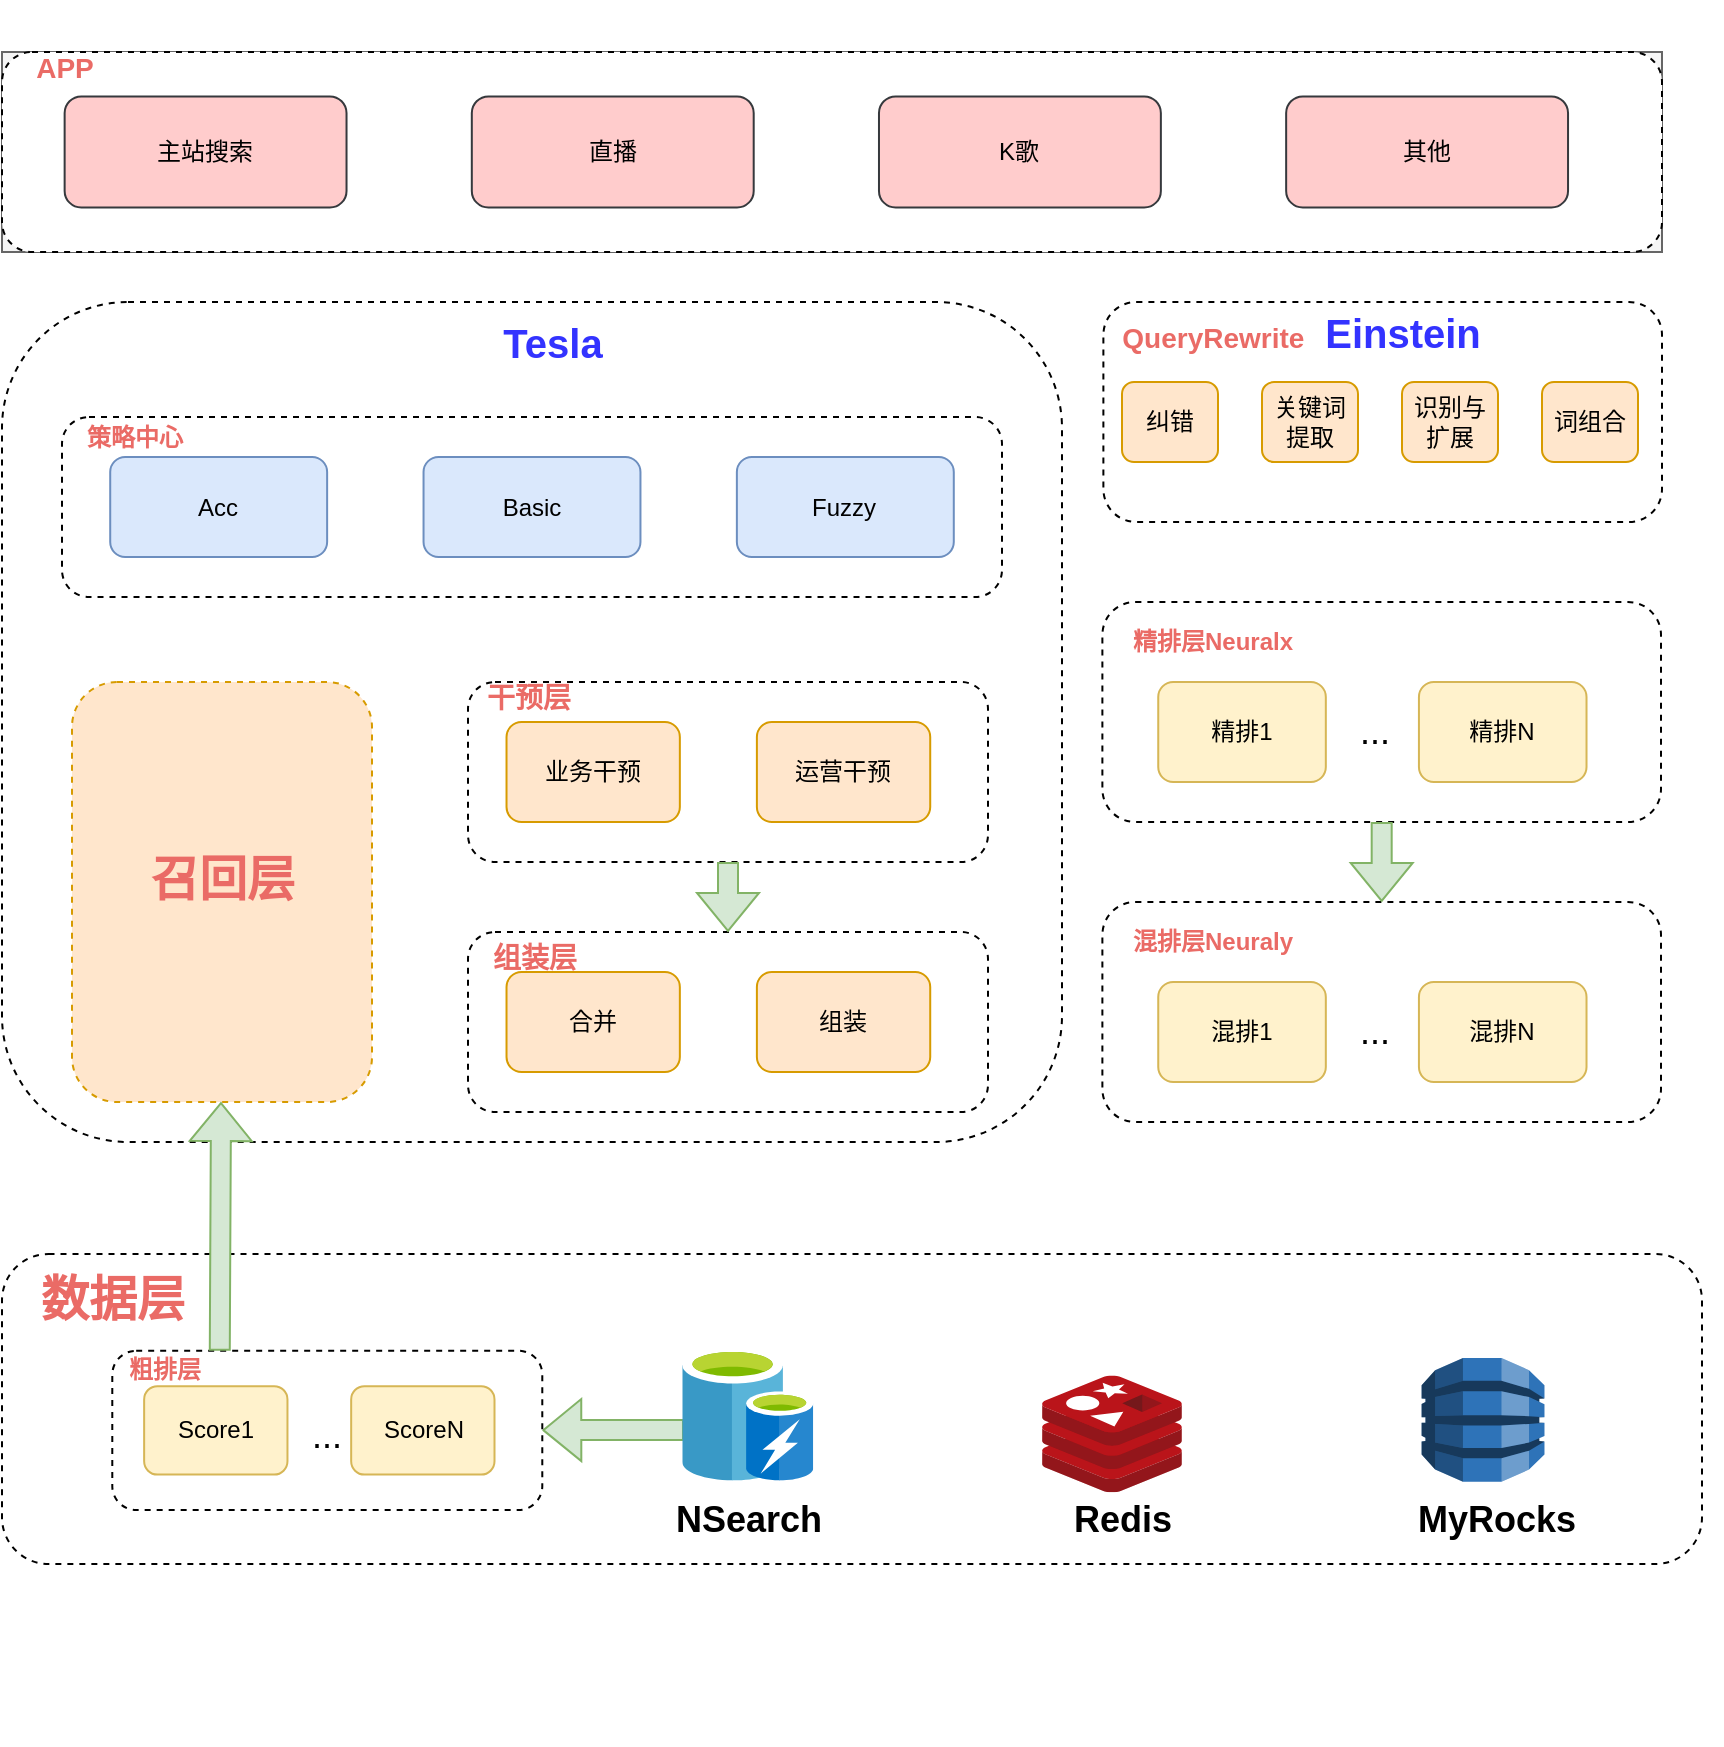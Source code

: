 <mxfile version="12.2.6" type="github" pages="1">
  <diagram id="C8gGin8zCCWMM8zuD61A" name="Page-1">
    <mxGraphModel dx="1206" dy="757" grid="1" gridSize="10" guides="1" tooltips="1" connect="1" arrows="1" fold="1" page="1" pageScale="1" pageWidth="827" pageHeight="1169" math="0" shadow="0">
      <root>
        <mxCell id="0"/>
        <mxCell id="1" parent="0"/>
        <mxCell id="CbvE8tjpt2fCtOc4ycin-66" value="" style="group" parent="1" vertex="1" connectable="0">
          <mxGeometry x="50" y="676" width="860" height="230" as="geometry"/>
        </mxCell>
        <mxCell id="CbvE8tjpt2fCtOc4ycin-39" value="" style="rounded=1;whiteSpace=wrap;html=1;dashed=1;" parent="CbvE8tjpt2fCtOc4ycin-66" vertex="1">
          <mxGeometry y="-15" width="850" height="155" as="geometry"/>
        </mxCell>
        <mxCell id="CbvE8tjpt2fCtOc4ycin-102" value="&lt;h1&gt;&lt;font color=&quot;#ea6b66&quot;&gt;数据层&lt;/font&gt;&lt;/h1&gt;" style="text;html=1;resizable=0;autosize=1;align=center;verticalAlign=middle;points=[];fillColor=none;strokeColor=none;rounded=0;dashed=1;" parent="CbvE8tjpt2fCtOc4ycin-66" vertex="1">
          <mxGeometry x="10.148" y="-16.537" width="90" height="50" as="geometry"/>
        </mxCell>
        <mxCell id="CbvE8tjpt2fCtOc4ycin-132" value="&lt;h2&gt;NSearch&lt;/h2&gt;" style="text;html=1;resizable=0;autosize=1;align=center;verticalAlign=middle;points=[];fillColor=none;strokeColor=none;rounded=0;" parent="CbvE8tjpt2fCtOc4ycin-66" vertex="1">
          <mxGeometry x="327.702" y="92.808" width="90" height="50" as="geometry"/>
        </mxCell>
        <mxCell id="CbvE8tjpt2fCtOc4ycin-133" value="&lt;h2&gt;Redis&lt;/h2&gt;" style="text;html=1;resizable=0;autosize=1;align=center;verticalAlign=middle;points=[];fillColor=none;strokeColor=none;rounded=0;" parent="CbvE8tjpt2fCtOc4ycin-66" vertex="1">
          <mxGeometry x="529.893" y="93.014" width="60" height="50" as="geometry"/>
        </mxCell>
        <mxCell id="CbvE8tjpt2fCtOc4ycin-134" value="&lt;h2&gt;MyRocks&lt;/h2&gt;" style="text;html=1;resizable=0;autosize=1;align=center;verticalAlign=middle;points=[];fillColor=none;strokeColor=none;rounded=0;" parent="CbvE8tjpt2fCtOc4ycin-66" vertex="1">
          <mxGeometry x="702.31" y="92.769" width="90" height="50" as="geometry"/>
        </mxCell>
        <mxCell id="X8DTBH9zhgD74dMaE-Rt-30" value="" style="rounded=0;orthogonalLoop=1;jettySize=auto;html=1;exitX=0.013;exitY=0.607;exitDx=0;exitDy=0;exitPerimeter=0;shape=flexArrow;fillColor=#d5e8d4;strokeColor=#82b366;" edge="1" parent="CbvE8tjpt2fCtOc4ycin-66" source="CbvE8tjpt2fCtOc4ycin-137" target="CbvE8tjpt2fCtOc4ycin-27">
          <mxGeometry relative="1" as="geometry"/>
        </mxCell>
        <mxCell id="CbvE8tjpt2fCtOc4ycin-137" value="" style="aspect=fixed;html=1;points=[];align=center;image;fontSize=12;image=img/lib/mscae/Cache_including_Redis.svg;fillColor=#FFFFFF;" parent="CbvE8tjpt2fCtOc4ycin-66" vertex="1">
          <mxGeometry x="340.143" y="33.258" width="65.462" height="65.462" as="geometry"/>
        </mxCell>
        <mxCell id="CbvE8tjpt2fCtOc4ycin-136" value="" style="aspect=fixed;html=1;points=[];align=center;image;fontSize=12;image=img/lib/mscae/Cache_Redis_Product.svg;fillColor=#FFFFFF;" parent="CbvE8tjpt2fCtOc4ycin-66" vertex="1">
          <mxGeometry x="520.048" y="45.796" width="69.885" height="58.385" as="geometry"/>
        </mxCell>
        <mxCell id="CbvE8tjpt2fCtOc4ycin-138" value="" style="outlineConnect=0;dashed=0;verticalLabelPosition=bottom;verticalAlign=top;align=center;html=1;shape=mxgraph.aws3.dynamo_db;fillColor=#2E73B8;gradientColor=none;" parent="CbvE8tjpt2fCtOc4ycin-66" vertex="1">
          <mxGeometry x="709.81" y="37" width="61.429" height="61.923" as="geometry"/>
        </mxCell>
        <mxCell id="X8DTBH9zhgD74dMaE-Rt-29" value="" style="group" vertex="1" connectable="0" parent="CbvE8tjpt2fCtOc4ycin-66">
          <mxGeometry x="55.143" y="33.385" width="215.0" height="79.615" as="geometry"/>
        </mxCell>
        <mxCell id="CbvE8tjpt2fCtOc4ycin-61" value="" style="group" parent="X8DTBH9zhgD74dMaE-Rt-29" vertex="1" connectable="0">
          <mxGeometry width="215.0" height="79.615" as="geometry"/>
        </mxCell>
        <mxCell id="CbvE8tjpt2fCtOc4ycin-22" value="Score1" style="rounded=1;whiteSpace=wrap;html=1;" parent="CbvE8tjpt2fCtOc4ycin-61" vertex="1">
          <mxGeometry x="7.963" y="8.846" width="71.667" height="44.231" as="geometry"/>
        </mxCell>
        <mxCell id="CbvE8tjpt2fCtOc4ycin-24" value="ScoreN" style="rounded=1;whiteSpace=wrap;html=1;" parent="CbvE8tjpt2fCtOc4ycin-61" vertex="1">
          <mxGeometry x="111.481" y="8.846" width="71.667" height="44.231" as="geometry"/>
        </mxCell>
        <mxCell id="CbvE8tjpt2fCtOc4ycin-27" value="" style="rounded=1;whiteSpace=wrap;html=1;dashed=1;" parent="CbvE8tjpt2fCtOc4ycin-61" vertex="1">
          <mxGeometry width="215.0" height="79.615" as="geometry"/>
        </mxCell>
        <mxCell id="CbvE8tjpt2fCtOc4ycin-28" value="Score1" style="rounded=1;whiteSpace=wrap;html=1;fillColor=#fff2cc;strokeColor=#d6b656;" parent="CbvE8tjpt2fCtOc4ycin-61" vertex="1">
          <mxGeometry x="15.926" y="17.692" width="71.667" height="44.231" as="geometry"/>
        </mxCell>
        <mxCell id="CbvE8tjpt2fCtOc4ycin-29" value="ScoreN" style="rounded=1;whiteSpace=wrap;html=1;fillColor=#fff2cc;strokeColor=#d6b656;" parent="CbvE8tjpt2fCtOc4ycin-61" vertex="1">
          <mxGeometry x="119.444" y="17.692" width="71.667" height="44.231" as="geometry"/>
        </mxCell>
        <mxCell id="CbvE8tjpt2fCtOc4ycin-52" value="&lt;font style=&quot;font-size: 18px&quot;&gt;...&lt;/font&gt;" style="text;html=1;resizable=0;autosize=1;align=center;verticalAlign=middle;points=[];fillColor=none;strokeColor=none;rounded=0;dashed=1;" parent="CbvE8tjpt2fCtOc4ycin-61" vertex="1">
          <mxGeometry x="91.574" y="32.288" width="30" height="20" as="geometry"/>
        </mxCell>
        <mxCell id="CbvE8tjpt2fCtOc4ycin-109" value="&lt;b&gt;&lt;font color=&quot;#ea6b66&quot;&gt;粗排层&lt;/font&gt;&lt;/b&gt;" style="text;html=1;resizable=0;autosize=1;align=center;verticalAlign=middle;points=[];fillColor=none;strokeColor=none;rounded=0;dashed=1;" parent="CbvE8tjpt2fCtOc4ycin-61" vertex="1">
          <mxGeometry x="0.512" width="50" height="20" as="geometry"/>
        </mxCell>
        <mxCell id="CbvE8tjpt2fCtOc4ycin-68" value="" style="rounded=1;whiteSpace=wrap;html=1;dashed=1;fillColor=#FFFFFF;" parent="1" vertex="1">
          <mxGeometry x="50" y="185" width="530" height="420" as="geometry"/>
        </mxCell>
        <mxCell id="CbvE8tjpt2fCtOc4ycin-18" value="&lt;span style=&quot;color: rgba(0 , 0 , 0 , 0) ; font-family: monospace ; font-size: 0px ; white-space: nowrap&quot;&gt;%3CmxGraphModel%3E%3Croot%3E%3CmxCell%20id%3D%220%22%2F%3E%3CmxCell%20id%3D%221%22%20parent%3D%220%22%2F%3E%3CmxCell%20id%3D%222%22%20value%3D%22%26lt%3Bh1%26gt%3B%26lt%3Bfont%20color%3D%26quot%3B%23ea6b66%26quot%3B%26gt%3B%E6%95%B0%E6%8D%AE%E5%B1%82%26lt%3B%2Ffont%26gt%3B%26lt%3B%2Fh1%26gt%3B%22%20style%3D%22text%3Bhtml%3D1%3Bresizable%3D0%3Bautosize%3D1%3Balign%3Dcenter%3BverticalAlign%3Dmiddle%3Bpoints%3D%5B%5D%3BfillColor%3Dnone%3BstrokeColor%3Dnone%3Brounded%3D0%3Bdashed%3D1%3B%22%20vertex%3D%221%22%20parent%3D%221%22%3E%3CmxGeometry%20x%3D%2269.912%22%20y%3D%22840.193%22%20width%3D%2290%22%20height%3D%2250%22%20as%3D%22geometry%22%2F%3E%3C%2FmxCell%3E%3C%2Froot%3E%3C%2FmxGraphModel%3E&lt;/span&gt;" style="rounded=1;whiteSpace=wrap;html=1;dashed=1;fillColor=#ffe6cc;strokeColor=#d79b00;" parent="1" vertex="1">
          <mxGeometry x="85" y="375" width="150" height="210" as="geometry"/>
        </mxCell>
        <mxCell id="CbvE8tjpt2fCtOc4ycin-60" value="" style="group" parent="1" vertex="1" connectable="0">
          <mxGeometry x="80" y="242.5" width="470" height="90" as="geometry"/>
        </mxCell>
        <mxCell id="CbvE8tjpt2fCtOc4ycin-13" value="" style="rounded=1;whiteSpace=wrap;html=1;dashed=1;" parent="CbvE8tjpt2fCtOc4ycin-60" vertex="1">
          <mxGeometry width="470" height="90" as="geometry"/>
        </mxCell>
        <mxCell id="CbvE8tjpt2fCtOc4ycin-14" value="Acc" style="rounded=1;whiteSpace=wrap;html=1;fillColor=#dae8fc;strokeColor=#6c8ebf;" parent="CbvE8tjpt2fCtOc4ycin-60" vertex="1">
          <mxGeometry x="24.103" y="20" width="108.462" height="50" as="geometry"/>
        </mxCell>
        <mxCell id="CbvE8tjpt2fCtOc4ycin-15" value="Basic" style="rounded=1;whiteSpace=wrap;html=1;fillColor=#dae8fc;strokeColor=#6c8ebf;" parent="CbvE8tjpt2fCtOc4ycin-60" vertex="1">
          <mxGeometry x="180.769" y="20" width="108.462" height="50" as="geometry"/>
        </mxCell>
        <mxCell id="CbvE8tjpt2fCtOc4ycin-16" value="Fuzzy" style="rounded=1;whiteSpace=wrap;html=1;fillColor=#dae8fc;strokeColor=#6c8ebf;" parent="CbvE8tjpt2fCtOc4ycin-60" vertex="1">
          <mxGeometry x="337.436" y="20" width="108.462" height="50" as="geometry"/>
        </mxCell>
        <mxCell id="CbvE8tjpt2fCtOc4ycin-101" value="&lt;font color=&quot;#ea6b66&quot;&gt;&lt;b&gt;策略中心&lt;/b&gt;&lt;/font&gt;" style="text;html=1;resizable=0;autosize=1;align=center;verticalAlign=middle;points=[];fillColor=none;strokeColor=none;rounded=0;dashed=1;" parent="CbvE8tjpt2fCtOc4ycin-60" vertex="1">
          <mxGeometry x="6.026" width="60" height="20" as="geometry"/>
        </mxCell>
        <mxCell id="CbvE8tjpt2fCtOc4ycin-67" value="" style="group" parent="1" vertex="1" connectable="0">
          <mxGeometry x="609.5" y="495" width="270" height="110" as="geometry"/>
        </mxCell>
        <mxCell id="CbvE8tjpt2fCtOc4ycin-54" value="" style="rounded=1;whiteSpace=wrap;html=1;dashed=1;" parent="CbvE8tjpt2fCtOc4ycin-67" vertex="1">
          <mxGeometry x="-9.31" y="-10" width="279.31" height="110" as="geometry"/>
        </mxCell>
        <mxCell id="CbvE8tjpt2fCtOc4ycin-55" value="混排1" style="rounded=1;whiteSpace=wrap;html=1;fillColor=#fff2cc;strokeColor=#d6b656;" parent="CbvE8tjpt2fCtOc4ycin-67" vertex="1">
          <mxGeometry x="18.621" y="30" width="83.793" height="50" as="geometry"/>
        </mxCell>
        <mxCell id="CbvE8tjpt2fCtOc4ycin-56" value="混排N" style="rounded=1;whiteSpace=wrap;html=1;fillColor=#fff2cc;strokeColor=#d6b656;" parent="CbvE8tjpt2fCtOc4ycin-67" vertex="1">
          <mxGeometry x="148.966" y="30" width="83.793" height="50" as="geometry"/>
        </mxCell>
        <mxCell id="CbvE8tjpt2fCtOc4ycin-57" value="&lt;font style=&quot;font-size: 18px&quot;&gt;...&lt;/font&gt;" style="text;html=1;resizable=0;autosize=1;align=center;verticalAlign=middle;points=[];fillColor=none;strokeColor=none;rounded=0;dashed=1;" parent="CbvE8tjpt2fCtOc4ycin-67" vertex="1">
          <mxGeometry x="111.724" y="44.5" width="30" height="20" as="geometry"/>
        </mxCell>
        <mxCell id="CbvE8tjpt2fCtOc4ycin-90" value="&lt;font color=&quot;#ea6b66&quot;&gt;&lt;b&gt;混排层Neuraly&lt;/b&gt;&lt;/font&gt;" style="text;html=1;resizable=0;autosize=1;align=center;verticalAlign=middle;points=[];fillColor=none;strokeColor=none;rounded=0;dashed=1;" parent="CbvE8tjpt2fCtOc4ycin-67" vertex="1">
          <mxGeometry x="-5" width="100" height="20" as="geometry"/>
        </mxCell>
        <mxCell id="CbvE8tjpt2fCtOc4ycin-72" value="" style="group" parent="1" vertex="1" connectable="0">
          <mxGeometry x="283" y="375" width="260" height="215" as="geometry"/>
        </mxCell>
        <mxCell id="CbvE8tjpt2fCtOc4ycin-63" value="" style="group" parent="CbvE8tjpt2fCtOc4ycin-72" vertex="1" connectable="0">
          <mxGeometry width="260" height="90" as="geometry"/>
        </mxCell>
        <mxCell id="CbvE8tjpt2fCtOc4ycin-33" value="" style="rounded=1;whiteSpace=wrap;html=1;dashed=1;" parent="CbvE8tjpt2fCtOc4ycin-63" vertex="1">
          <mxGeometry width="260" height="90" as="geometry"/>
        </mxCell>
        <mxCell id="CbvE8tjpt2fCtOc4ycin-34" value="业务干预" style="rounded=1;whiteSpace=wrap;html=1;fillColor=#ffe6cc;strokeColor=#d79b00;" parent="CbvE8tjpt2fCtOc4ycin-63" vertex="1">
          <mxGeometry x="19.259" y="20" width="86.667" height="50" as="geometry"/>
        </mxCell>
        <mxCell id="CbvE8tjpt2fCtOc4ycin-35" value="运营干预" style="rounded=1;whiteSpace=wrap;html=1;fillColor=#ffe6cc;strokeColor=#d79b00;" parent="CbvE8tjpt2fCtOc4ycin-63" vertex="1">
          <mxGeometry x="144.444" y="20" width="86.667" height="50" as="geometry"/>
        </mxCell>
        <mxCell id="CbvE8tjpt2fCtOc4ycin-143" value="&lt;h1&gt;&lt;font color=&quot;#ea6b66&quot; style=&quot;font-size: 14px&quot;&gt;干预层&lt;/font&gt;&lt;/h1&gt;" style="text;html=1;resizable=0;autosize=1;align=center;verticalAlign=middle;points=[];fillColor=none;strokeColor=none;rounded=0;dashed=1;" parent="CbvE8tjpt2fCtOc4ycin-63" vertex="1">
          <mxGeometry x="-0.088" y="-19.807" width="60" height="50" as="geometry"/>
        </mxCell>
        <mxCell id="CbvE8tjpt2fCtOc4ycin-64" value="" style="group" parent="CbvE8tjpt2fCtOc4ycin-72" vertex="1" connectable="0">
          <mxGeometry y="125" width="260" height="90" as="geometry"/>
        </mxCell>
        <mxCell id="CbvE8tjpt2fCtOc4ycin-36" value="" style="rounded=1;whiteSpace=wrap;html=1;dashed=1;" parent="CbvE8tjpt2fCtOc4ycin-64" vertex="1">
          <mxGeometry width="260.0" height="90.0" as="geometry"/>
        </mxCell>
        <mxCell id="CbvE8tjpt2fCtOc4ycin-37" value="合并" style="rounded=1;whiteSpace=wrap;html=1;fillColor=#ffe6cc;strokeColor=#d79b00;" parent="CbvE8tjpt2fCtOc4ycin-64" vertex="1">
          <mxGeometry x="19.259" y="20.0" width="86.667" height="50.0" as="geometry"/>
        </mxCell>
        <mxCell id="CbvE8tjpt2fCtOc4ycin-38" value="组装" style="rounded=1;whiteSpace=wrap;html=1;fillColor=#ffe6cc;strokeColor=#d79b00;" parent="CbvE8tjpt2fCtOc4ycin-64" vertex="1">
          <mxGeometry x="144.444" y="20.0" width="86.667" height="50.0" as="geometry"/>
        </mxCell>
        <mxCell id="CbvE8tjpt2fCtOc4ycin-144" value="&lt;h1&gt;&lt;font color=&quot;#ea6b66&quot;&gt;&lt;span style=&quot;font-size: 14px&quot;&gt;组装层&lt;/span&gt;&lt;/font&gt;&lt;/h1&gt;" style="text;html=1;resizable=0;autosize=1;align=center;verticalAlign=middle;points=[];fillColor=none;strokeColor=none;rounded=0;dashed=1;" parent="CbvE8tjpt2fCtOc4ycin-64" vertex="1">
          <mxGeometry x="3.412" y="-14.807" width="60" height="50" as="geometry"/>
        </mxCell>
        <mxCell id="CbvE8tjpt2fCtOc4ycin-115" value="" style="edgeStyle=none;shape=flexArrow;rounded=0;orthogonalLoop=1;jettySize=auto;html=1;fillColor=#d5e8d4;strokeColor=#82b366;" parent="CbvE8tjpt2fCtOc4ycin-72" source="CbvE8tjpt2fCtOc4ycin-33" target="CbvE8tjpt2fCtOc4ycin-36" edge="1">
          <mxGeometry relative="1" as="geometry"/>
        </mxCell>
        <mxCell id="CbvE8tjpt2fCtOc4ycin-92" value="" style="group" parent="1" vertex="1" connectable="0">
          <mxGeometry x="609.5" y="345" width="270" height="110" as="geometry"/>
        </mxCell>
        <mxCell id="CbvE8tjpt2fCtOc4ycin-93" value="" style="rounded=1;whiteSpace=wrap;html=1;dashed=1;" parent="CbvE8tjpt2fCtOc4ycin-92" vertex="1">
          <mxGeometry x="-9.31" y="-10" width="279.31" height="110" as="geometry"/>
        </mxCell>
        <mxCell id="CbvE8tjpt2fCtOc4ycin-94" value="精排1" style="rounded=1;whiteSpace=wrap;html=1;fillColor=#fff2cc;strokeColor=#d6b656;" parent="CbvE8tjpt2fCtOc4ycin-92" vertex="1">
          <mxGeometry x="18.621" y="30" width="83.793" height="50" as="geometry"/>
        </mxCell>
        <mxCell id="CbvE8tjpt2fCtOc4ycin-95" value="精排N" style="rounded=1;whiteSpace=wrap;html=1;fillColor=#fff2cc;strokeColor=#d6b656;" parent="CbvE8tjpt2fCtOc4ycin-92" vertex="1">
          <mxGeometry x="148.966" y="30" width="83.793" height="50" as="geometry"/>
        </mxCell>
        <mxCell id="CbvE8tjpt2fCtOc4ycin-96" value="&lt;font style=&quot;font-size: 18px&quot;&gt;...&lt;/font&gt;" style="text;html=1;resizable=0;autosize=1;align=center;verticalAlign=middle;points=[];fillColor=none;strokeColor=none;rounded=0;dashed=1;" parent="CbvE8tjpt2fCtOc4ycin-92" vertex="1">
          <mxGeometry x="111.724" y="44.5" width="30" height="20" as="geometry"/>
        </mxCell>
        <mxCell id="CbvE8tjpt2fCtOc4ycin-97" value="&lt;font color=&quot;#ea6b66&quot;&gt;&lt;b&gt;精排层Neuralx&lt;/b&gt;&lt;/font&gt;" style="text;html=1;resizable=0;autosize=1;align=center;verticalAlign=middle;points=[];fillColor=none;strokeColor=none;rounded=0;dashed=1;" parent="CbvE8tjpt2fCtOc4ycin-92" vertex="1">
          <mxGeometry x="-5" width="100" height="20" as="geometry"/>
        </mxCell>
        <mxCell id="CbvE8tjpt2fCtOc4ycin-104" value="" style="group;fillColor=#f5f5f5;strokeColor=#666666;fontColor=#333333;" parent="1" vertex="1" connectable="0">
          <mxGeometry x="50" y="60" width="830" height="100" as="geometry"/>
        </mxCell>
        <mxCell id="CbvE8tjpt2fCtOc4ycin-7" value="" style="rounded=1;whiteSpace=wrap;html=1;dashed=1;" parent="CbvE8tjpt2fCtOc4ycin-104" vertex="1">
          <mxGeometry width="830" height="100" as="geometry"/>
        </mxCell>
        <mxCell id="CbvE8tjpt2fCtOc4ycin-3" value="主站搜索" style="rounded=1;whiteSpace=wrap;html=1;fillColor=#ffcccc;strokeColor=#36393d;" parent="CbvE8tjpt2fCtOc4ycin-104" vertex="1">
          <mxGeometry x="31.321" y="22.222" width="140.943" height="55.556" as="geometry"/>
        </mxCell>
        <mxCell id="CbvE8tjpt2fCtOc4ycin-4" value="直播" style="rounded=1;whiteSpace=wrap;html=1;fillColor=#ffcccc;strokeColor=#36393d;" parent="CbvE8tjpt2fCtOc4ycin-104" vertex="1">
          <mxGeometry x="234.906" y="22.222" width="140.943" height="55.556" as="geometry"/>
        </mxCell>
        <mxCell id="CbvE8tjpt2fCtOc4ycin-5" value="K歌" style="rounded=1;whiteSpace=wrap;html=1;fillColor=#ffcccc;strokeColor=#36393d;" parent="CbvE8tjpt2fCtOc4ycin-104" vertex="1">
          <mxGeometry x="438.491" y="22.222" width="140.943" height="55.556" as="geometry"/>
        </mxCell>
        <mxCell id="CbvE8tjpt2fCtOc4ycin-6" value="其他" style="rounded=1;whiteSpace=wrap;html=1;fillColor=#ffcccc;strokeColor=#36393d;" parent="CbvE8tjpt2fCtOc4ycin-104" vertex="1">
          <mxGeometry x="642.075" y="22.222" width="140.943" height="55.556" as="geometry"/>
        </mxCell>
        <mxCell id="CbvE8tjpt2fCtOc4ycin-145" value="&lt;h1&gt;&lt;font color=&quot;#ea6b66&quot; style=&quot;font-size: 14px&quot;&gt;APP&lt;/font&gt;&lt;/h1&gt;" style="text;html=1;resizable=0;autosize=1;align=center;verticalAlign=middle;points=[];fillColor=none;strokeColor=none;rounded=0;dashed=1;" parent="CbvE8tjpt2fCtOc4ycin-104" vertex="1">
          <mxGeometry x="11.412" y="-19.807" width="40" height="50" as="geometry"/>
        </mxCell>
        <mxCell id="CbvE8tjpt2fCtOc4ycin-116" value="" style="edgeStyle=none;shape=flexArrow;rounded=0;orthogonalLoop=1;jettySize=auto;html=1;fillColor=#d5e8d4;strokeColor=#82b366;" parent="1" source="CbvE8tjpt2fCtOc4ycin-93" target="CbvE8tjpt2fCtOc4ycin-54" edge="1">
          <mxGeometry relative="1" as="geometry"/>
        </mxCell>
        <mxCell id="CbvE8tjpt2fCtOc4ycin-142" value="&lt;h1&gt;&lt;font color=&quot;#ea6b66&quot;&gt;召回层&lt;/font&gt;&lt;/h1&gt;" style="text;html=1;resizable=0;autosize=1;align=center;verticalAlign=middle;points=[];fillColor=none;strokeColor=none;rounded=0;dashed=1;" parent="1" vertex="1">
          <mxGeometry x="114.912" y="449.193" width="90" height="50" as="geometry"/>
        </mxCell>
        <mxCell id="CbvE8tjpt2fCtOc4ycin-147" value="&lt;h1&gt;&lt;font style=&quot;font-size: 20px&quot; color=&quot;#3333ff&quot;&gt;Tesla&lt;/font&gt;&lt;/h1&gt;" style="text;html=1;resizable=0;autosize=1;align=center;verticalAlign=middle;points=[];fillColor=none;strokeColor=none;rounded=0;dashed=1;" parent="1" vertex="1">
          <mxGeometry x="289.912" y="180.193" width="70" height="50" as="geometry"/>
        </mxCell>
        <mxCell id="X8DTBH9zhgD74dMaE-Rt-1" value="" style="group" vertex="1" connectable="0" parent="1">
          <mxGeometry x="610" y="195" width="270" height="110" as="geometry"/>
        </mxCell>
        <mxCell id="X8DTBH9zhgD74dMaE-Rt-2" value="" style="rounded=1;whiteSpace=wrap;html=1;dashed=1;" vertex="1" parent="X8DTBH9zhgD74dMaE-Rt-1">
          <mxGeometry x="-9.31" y="-10" width="279.31" height="110" as="geometry"/>
        </mxCell>
        <mxCell id="CbvE8tjpt2fCtOc4ycin-12" value="词组合" style="rounded=1;whiteSpace=wrap;html=1;fillColor=#ffe6cc;strokeColor=#d79b00;" parent="X8DTBH9zhgD74dMaE-Rt-1" vertex="1">
          <mxGeometry x="210" y="30" width="48" height="40" as="geometry"/>
        </mxCell>
        <mxCell id="X8DTBH9zhgD74dMaE-Rt-19" value="纠错" style="rounded=1;whiteSpace=wrap;html=1;fillColor=#ffe6cc;strokeColor=#d79b00;" vertex="1" parent="X8DTBH9zhgD74dMaE-Rt-1">
          <mxGeometry y="30" width="48" height="40" as="geometry"/>
        </mxCell>
        <mxCell id="X8DTBH9zhgD74dMaE-Rt-20" value="关键词提取" style="rounded=1;whiteSpace=wrap;html=1;fillColor=#ffe6cc;strokeColor=#d79b00;" vertex="1" parent="X8DTBH9zhgD74dMaE-Rt-1">
          <mxGeometry x="70" y="30" width="48" height="40" as="geometry"/>
        </mxCell>
        <mxCell id="X8DTBH9zhgD74dMaE-Rt-21" value="识别与扩展" style="rounded=1;whiteSpace=wrap;html=1;fillColor=#ffe6cc;strokeColor=#d79b00;" vertex="1" parent="X8DTBH9zhgD74dMaE-Rt-1">
          <mxGeometry x="140" y="30" width="48" height="40" as="geometry"/>
        </mxCell>
        <mxCell id="X8DTBH9zhgD74dMaE-Rt-22" value="&lt;h1&gt;&lt;font color=&quot;#ea6b66&quot; style=&quot;font-size: 14px&quot;&gt;QueryRewrite&amp;nbsp; &amp;nbsp;&lt;/font&gt;&lt;/h1&gt;" style="text;html=1;resizable=0;autosize=1;align=center;verticalAlign=middle;points=[];fillColor=none;strokeColor=none;rounded=0;dashed=1;" vertex="1" parent="X8DTBH9zhgD74dMaE-Rt-1">
          <mxGeometry x="-9.379" y="-19.807" width="120" height="50" as="geometry"/>
        </mxCell>
        <mxCell id="CbvE8tjpt2fCtOc4ycin-148" value="&lt;h1&gt;&lt;font style=&quot;font-size: 20px&quot; color=&quot;#3333ff&quot;&gt;Einstein&lt;/font&gt;&lt;/h1&gt;" style="text;html=1;resizable=0;autosize=1;align=center;verticalAlign=middle;points=[];fillColor=none;strokeColor=none;rounded=0;dashed=1;" parent="X8DTBH9zhgD74dMaE-Rt-1" vertex="1">
          <mxGeometry x="94.942" y="-19.807" width="90" height="50" as="geometry"/>
        </mxCell>
        <mxCell id="X8DTBH9zhgD74dMaE-Rt-31" style="edgeStyle=none;shape=flexArrow;rounded=0;orthogonalLoop=1;jettySize=auto;html=1;exitX=0.25;exitY=0;exitDx=0;exitDy=0;fillColor=#d5e8d4;strokeColor=#82b366;" edge="1" parent="1" source="CbvE8tjpt2fCtOc4ycin-27" target="CbvE8tjpt2fCtOc4ycin-18">
          <mxGeometry relative="1" as="geometry"/>
        </mxCell>
      </root>
    </mxGraphModel>
  </diagram>
</mxfile>
